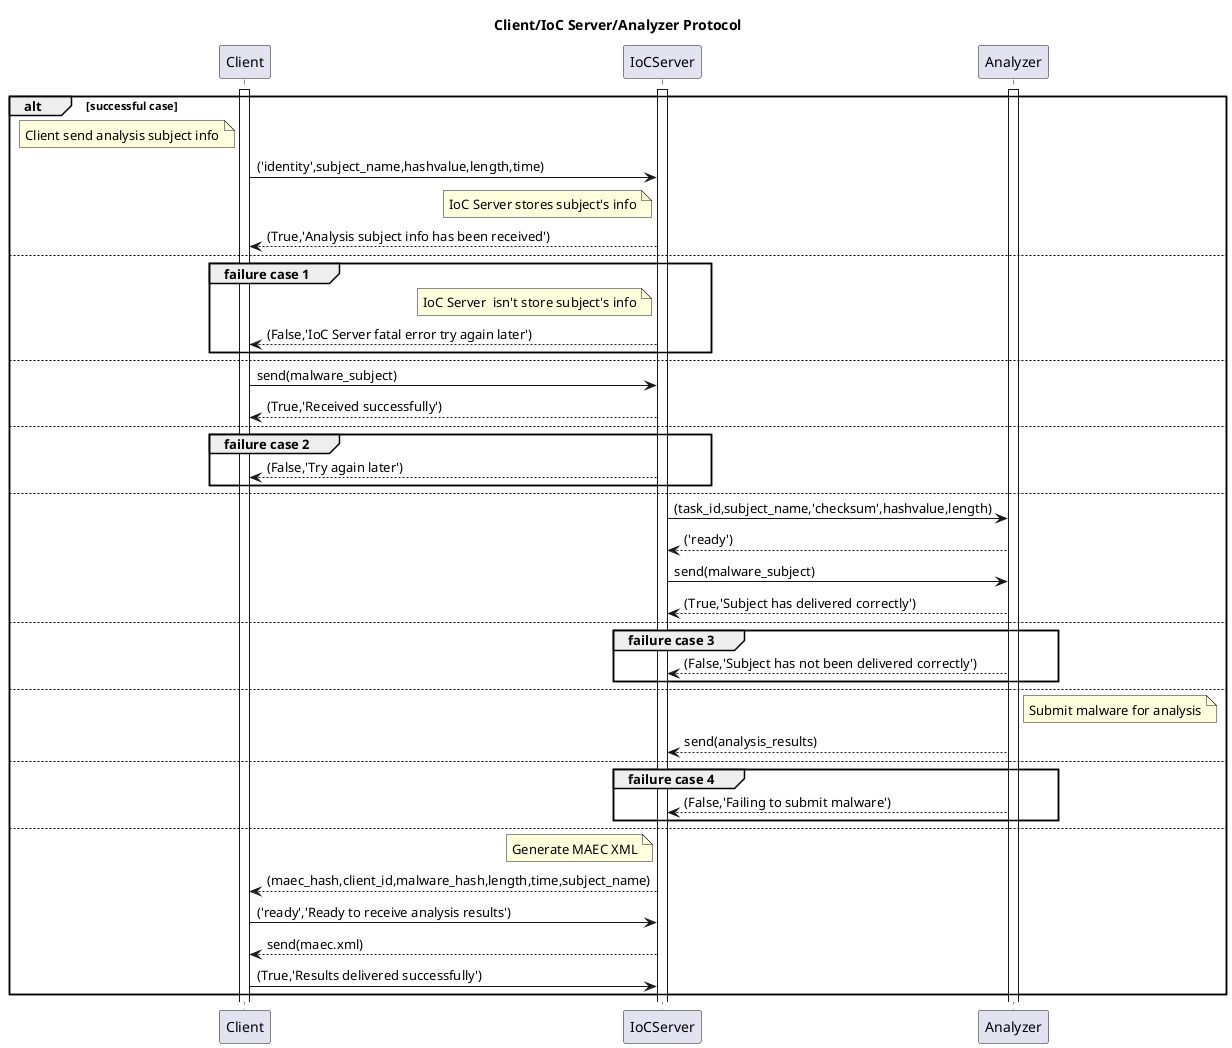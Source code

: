 @startuml
title Client/IoC Server/Analyzer Protocol
activate Client
activate IoCServer
activate Analyzer
alt successful case
    note left of Client:Client send analysis subject info
    Client->IoCServer:('identity',subject_name,hashvalue,length,time)
    note left of IoCServer: IoC Server stores subject's info
    IoCServer-->Client:(True,'Analysis subject info has been received')
else
    group failure case 1
    note left of IoCServer: IoC Server  isn't store subject's info
    IoCServer-->Client:(False,'IoC Server fatal error try again later')
    end
else
    Client->IoCServer:send(malware_subject)
    IoCServer-->Client:(True,'Received successfully')
else
    group failure case 2
    IoCServer-->Client:(False,'Try again later')
    end
else
    IoCServer->Analyzer:(task_id,subject_name,'checksum',hashvalue,length)
    Analyzer-->IoCServer:('ready')
    IoCServer->Analyzer:send(malware_subject)
    Analyzer-->IoCServer:(True,'Subject has delivered correctly')
else
    group failure case 3
    Analyzer-->IoCServer:(False,'Subject has not been delivered correctly')
    end
else
    note right of Analyzer:Submit malware for analysis
    Analyzer-->IoCServer:send(analysis_results)
else
    group failure case 4
    Analyzer-->IoCServer:(False,'Failing to submit malware')
    end
else
    note left of IoCServer:Generate MAEC XML
    IoCServer-->Client:(maec_hash,client_id,malware_hash,length,time,subject_name)
    Client->IoCServer:('ready','Ready to receive analysis results')
    IoCServer-->Client:send(maec.xml)
    Client->IoCServer:(True,'Results delivered successfully')
end
@enduml